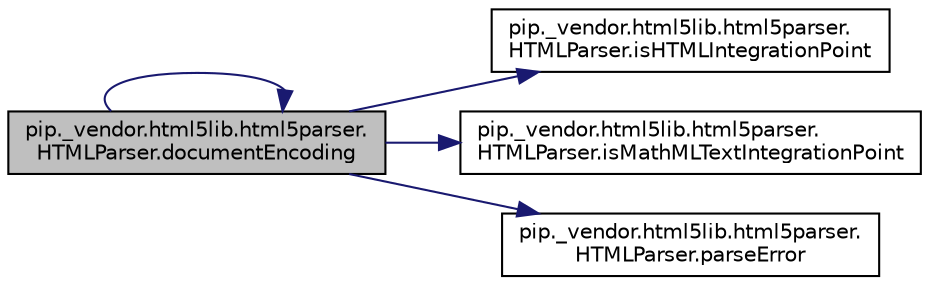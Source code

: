 digraph "pip._vendor.html5lib.html5parser.HTMLParser.documentEncoding"
{
 // LATEX_PDF_SIZE
  edge [fontname="Helvetica",fontsize="10",labelfontname="Helvetica",labelfontsize="10"];
  node [fontname="Helvetica",fontsize="10",shape=record];
  rankdir="LR";
  Node1 [label="pip._vendor.html5lib.html5parser.\lHTMLParser.documentEncoding",height=0.2,width=0.4,color="black", fillcolor="grey75", style="filled", fontcolor="black",tooltip=" "];
  Node1 -> Node1 [color="midnightblue",fontsize="10",style="solid",fontname="Helvetica"];
  Node1 -> Node2 [color="midnightblue",fontsize="10",style="solid",fontname="Helvetica"];
  Node2 [label="pip._vendor.html5lib.html5parser.\lHTMLParser.isHTMLIntegrationPoint",height=0.2,width=0.4,color="black", fillcolor="white", style="filled",URL="$dd/dcc/classpip_1_1__vendor_1_1html5lib_1_1html5parser_1_1_h_t_m_l_parser.html#a9cca5f1a0e9f2be6cf1031b51aa4021a",tooltip=" "];
  Node1 -> Node3 [color="midnightblue",fontsize="10",style="solid",fontname="Helvetica"];
  Node3 [label="pip._vendor.html5lib.html5parser.\lHTMLParser.isMathMLTextIntegrationPoint",height=0.2,width=0.4,color="black", fillcolor="white", style="filled",URL="$dd/dcc/classpip_1_1__vendor_1_1html5lib_1_1html5parser_1_1_h_t_m_l_parser.html#a742ed787b3b3651f57fb706cf2dc88e4",tooltip=" "];
  Node1 -> Node4 [color="midnightblue",fontsize="10",style="solid",fontname="Helvetica"];
  Node4 [label="pip._vendor.html5lib.html5parser.\lHTMLParser.parseError",height=0.2,width=0.4,color="black", fillcolor="white", style="filled",URL="$dd/dcc/classpip_1_1__vendor_1_1html5lib_1_1html5parser_1_1_h_t_m_l_parser.html#a9c5fbf983ca2c56198830912ab893a7e",tooltip=" "];
}
